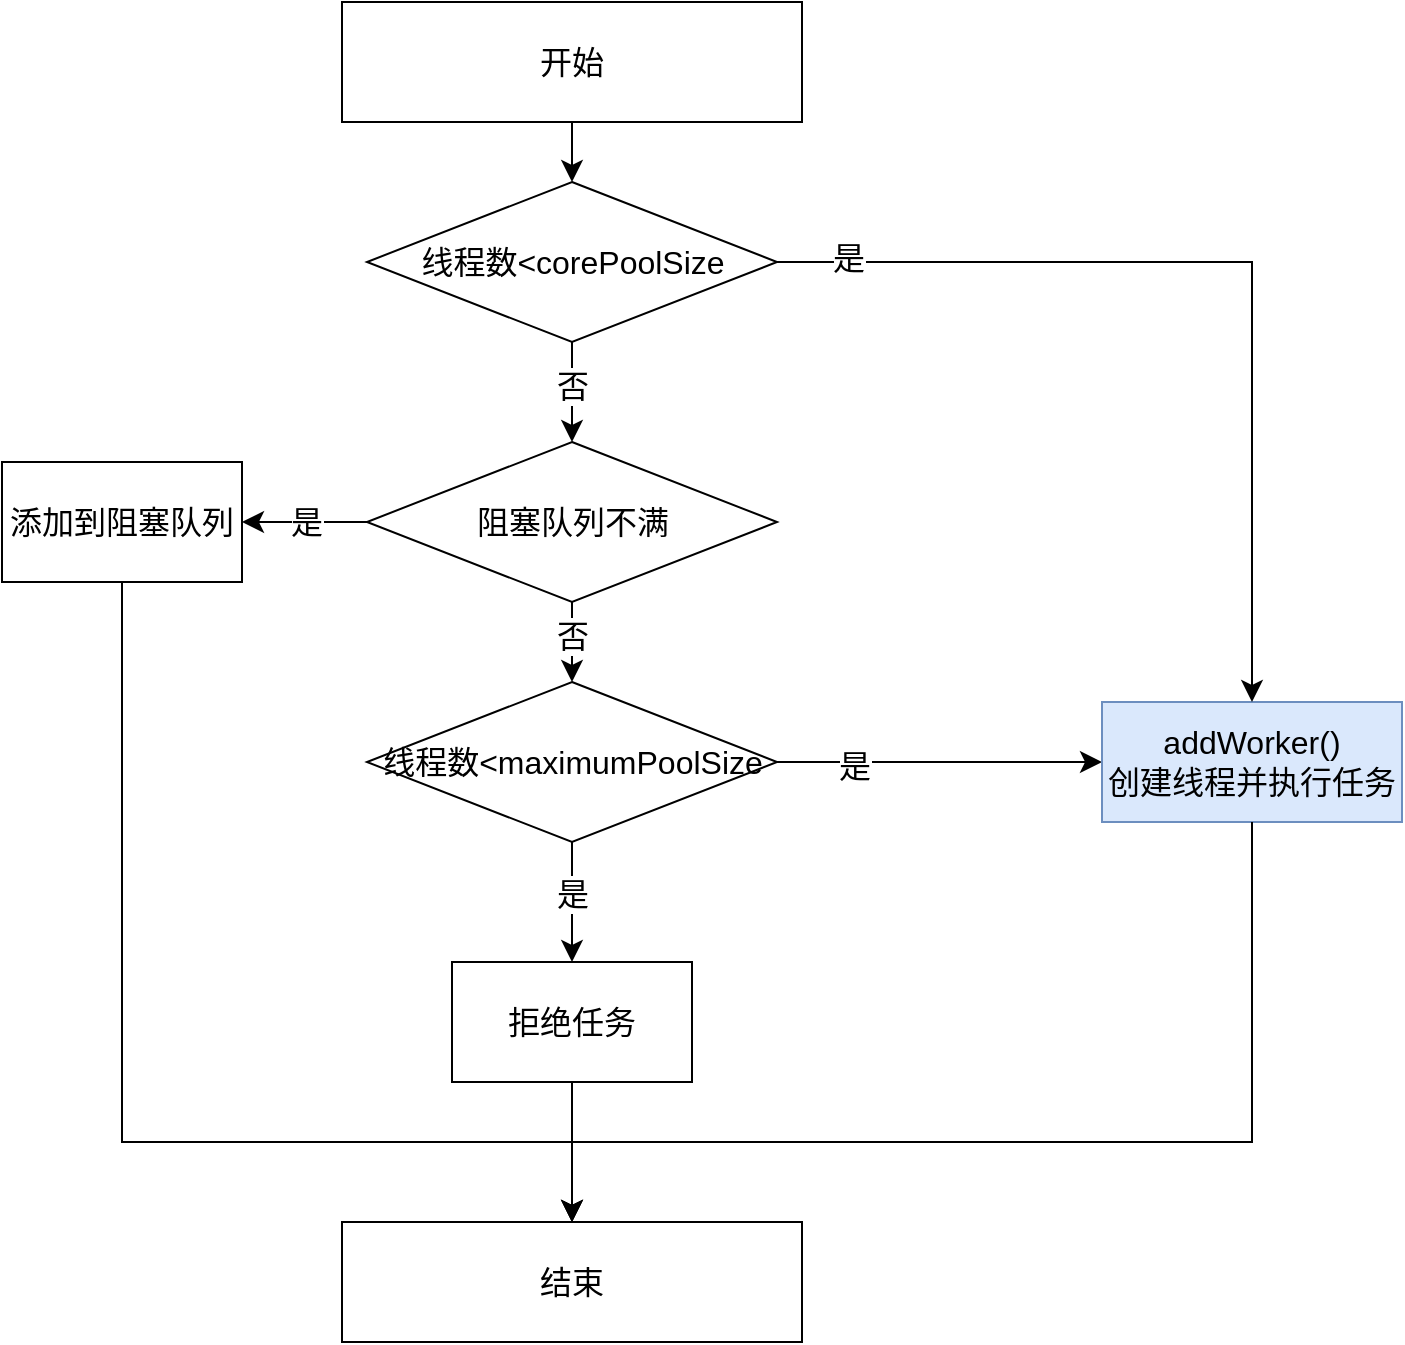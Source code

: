 <mxfile version="22.1.18" type="github">
  <diagram name="Page-1" id="2YBvvXClWsGukQMizWep">
    <mxGraphModel dx="1500" dy="829" grid="1" gridSize="10" guides="1" tooltips="1" connect="1" arrows="1" fold="1" page="1" pageScale="1" pageWidth="850" pageHeight="1100" math="0" shadow="0">
      <root>
        <mxCell id="0" />
        <mxCell id="1" parent="0" />
        <mxCell id="VaCzrztjcww_9SY8ILgu-3" value="" style="edgeStyle=none;curved=1;rounded=0;orthogonalLoop=1;jettySize=auto;html=1;fontSize=12;startSize=8;endSize=8;" edge="1" parent="1" source="VaCzrztjcww_9SY8ILgu-1" target="VaCzrztjcww_9SY8ILgu-2">
          <mxGeometry relative="1" as="geometry" />
        </mxCell>
        <mxCell id="VaCzrztjcww_9SY8ILgu-1" value="开始" style="rounded=0;whiteSpace=wrap;html=1;fontSize=16;" vertex="1" parent="1">
          <mxGeometry x="210" y="70" width="230" height="60" as="geometry" />
        </mxCell>
        <mxCell id="VaCzrztjcww_9SY8ILgu-5" value="" style="edgeStyle=none;curved=1;rounded=0;orthogonalLoop=1;jettySize=auto;html=1;fontSize=12;startSize=8;endSize=8;" edge="1" parent="1" source="VaCzrztjcww_9SY8ILgu-2" target="VaCzrztjcww_9SY8ILgu-4">
          <mxGeometry relative="1" as="geometry" />
        </mxCell>
        <mxCell id="VaCzrztjcww_9SY8ILgu-8" value="否" style="edgeLabel;html=1;align=center;verticalAlign=middle;resizable=0;points=[];fontSize=16;" vertex="1" connectable="0" parent="VaCzrztjcww_9SY8ILgu-5">
          <mxGeometry x="0.027" relative="1" as="geometry">
            <mxPoint y="-4" as="offset" />
          </mxGeometry>
        </mxCell>
        <mxCell id="VaCzrztjcww_9SY8ILgu-2" value="线程数&amp;lt;corePoolSize" style="rhombus;whiteSpace=wrap;html=1;fontSize=16;rounded=0;" vertex="1" parent="1">
          <mxGeometry x="222.5" y="160" width="205" height="80" as="geometry" />
        </mxCell>
        <mxCell id="VaCzrztjcww_9SY8ILgu-7" value="" style="edgeStyle=none;curved=1;rounded=0;orthogonalLoop=1;jettySize=auto;html=1;fontSize=12;startSize=8;endSize=8;" edge="1" parent="1" source="VaCzrztjcww_9SY8ILgu-4" target="VaCzrztjcww_9SY8ILgu-6">
          <mxGeometry relative="1" as="geometry" />
        </mxCell>
        <mxCell id="VaCzrztjcww_9SY8ILgu-9" value="否" style="edgeLabel;html=1;align=center;verticalAlign=middle;resizable=0;points=[];fontSize=16;" vertex="1" connectable="0" parent="VaCzrztjcww_9SY8ILgu-7">
          <mxGeometry x="-0.18" relative="1" as="geometry">
            <mxPoint as="offset" />
          </mxGeometry>
        </mxCell>
        <mxCell id="VaCzrztjcww_9SY8ILgu-11" value="" style="edgeStyle=none;curved=1;rounded=0;orthogonalLoop=1;jettySize=auto;html=1;fontSize=12;startSize=8;endSize=8;" edge="1" parent="1" source="VaCzrztjcww_9SY8ILgu-4" target="VaCzrztjcww_9SY8ILgu-10">
          <mxGeometry relative="1" as="geometry" />
        </mxCell>
        <mxCell id="VaCzrztjcww_9SY8ILgu-12" value="是" style="edgeLabel;html=1;align=center;verticalAlign=middle;resizable=0;points=[];fontSize=16;" vertex="1" connectable="0" parent="VaCzrztjcww_9SY8ILgu-11">
          <mxGeometry x="-0.011" relative="1" as="geometry">
            <mxPoint as="offset" />
          </mxGeometry>
        </mxCell>
        <mxCell id="VaCzrztjcww_9SY8ILgu-4" value="阻塞队列不满" style="rhombus;whiteSpace=wrap;html=1;fontSize=16;rounded=0;" vertex="1" parent="1">
          <mxGeometry x="222.5" y="290" width="205" height="80" as="geometry" />
        </mxCell>
        <mxCell id="VaCzrztjcww_9SY8ILgu-14" value="" style="edgeStyle=none;curved=1;rounded=0;orthogonalLoop=1;jettySize=auto;html=1;fontSize=12;startSize=8;endSize=8;" edge="1" parent="1" source="VaCzrztjcww_9SY8ILgu-6" target="VaCzrztjcww_9SY8ILgu-13">
          <mxGeometry relative="1" as="geometry" />
        </mxCell>
        <mxCell id="VaCzrztjcww_9SY8ILgu-15" value="是" style="edgeLabel;html=1;align=center;verticalAlign=middle;resizable=0;points=[];fontSize=16;" vertex="1" connectable="0" parent="VaCzrztjcww_9SY8ILgu-14">
          <mxGeometry x="-0.531" y="-2" relative="1" as="geometry">
            <mxPoint as="offset" />
          </mxGeometry>
        </mxCell>
        <mxCell id="VaCzrztjcww_9SY8ILgu-17" value="" style="edgeStyle=none;curved=1;rounded=0;orthogonalLoop=1;jettySize=auto;html=1;fontSize=12;startSize=8;endSize=8;" edge="1" parent="1" source="VaCzrztjcww_9SY8ILgu-6" target="VaCzrztjcww_9SY8ILgu-16">
          <mxGeometry relative="1" as="geometry" />
        </mxCell>
        <mxCell id="VaCzrztjcww_9SY8ILgu-18" value="是" style="edgeLabel;html=1;align=center;verticalAlign=middle;resizable=0;points=[];fontSize=16;" vertex="1" connectable="0" parent="VaCzrztjcww_9SY8ILgu-17">
          <mxGeometry x="-0.157" y="2" relative="1" as="geometry">
            <mxPoint x="-2" as="offset" />
          </mxGeometry>
        </mxCell>
        <mxCell id="VaCzrztjcww_9SY8ILgu-6" value="线程数&amp;lt;maximumPoolSize" style="rhombus;whiteSpace=wrap;html=1;fontSize=16;rounded=0;" vertex="1" parent="1">
          <mxGeometry x="222.5" y="410" width="205" height="80" as="geometry" />
        </mxCell>
        <mxCell id="VaCzrztjcww_9SY8ILgu-10" value="添加到阻塞队列" style="whiteSpace=wrap;html=1;fontSize=16;rounded=0;" vertex="1" parent="1">
          <mxGeometry x="40" y="300" width="120" height="60" as="geometry" />
        </mxCell>
        <mxCell id="VaCzrztjcww_9SY8ILgu-13" value="addWorker()&lt;br&gt;创建线程并执行任务" style="whiteSpace=wrap;html=1;fontSize=16;rounded=0;fillColor=#dae8fc;strokeColor=#6c8ebf;" vertex="1" parent="1">
          <mxGeometry x="590" y="420" width="150" height="60" as="geometry" />
        </mxCell>
        <mxCell id="VaCzrztjcww_9SY8ILgu-24" style="edgeStyle=none;curved=1;rounded=0;orthogonalLoop=1;jettySize=auto;html=1;exitX=0.5;exitY=1;exitDx=0;exitDy=0;entryX=0.5;entryY=0;entryDx=0;entryDy=0;fontSize=12;startSize=8;endSize=8;" edge="1" parent="1" source="VaCzrztjcww_9SY8ILgu-16" target="VaCzrztjcww_9SY8ILgu-23">
          <mxGeometry relative="1" as="geometry" />
        </mxCell>
        <mxCell id="VaCzrztjcww_9SY8ILgu-16" value="拒绝任务" style="whiteSpace=wrap;html=1;fontSize=16;rounded=0;" vertex="1" parent="1">
          <mxGeometry x="265" y="550" width="120" height="60" as="geometry" />
        </mxCell>
        <mxCell id="VaCzrztjcww_9SY8ILgu-21" value="" style="edgeStyle=elbowEdgeStyle;elbow=vertical;endArrow=classic;html=1;curved=0;rounded=0;endSize=8;startSize=8;fontSize=12;exitX=1;exitY=0.5;exitDx=0;exitDy=0;entryX=0.5;entryY=0;entryDx=0;entryDy=0;" edge="1" parent="1" source="VaCzrztjcww_9SY8ILgu-2" target="VaCzrztjcww_9SY8ILgu-13">
          <mxGeometry width="50" height="50" relative="1" as="geometry">
            <mxPoint x="690" y="440" as="sourcePoint" />
            <mxPoint x="740" y="390" as="targetPoint" />
            <Array as="points">
              <mxPoint x="550" y="200" />
            </Array>
          </mxGeometry>
        </mxCell>
        <mxCell id="VaCzrztjcww_9SY8ILgu-22" value="是" style="edgeLabel;html=1;align=center;verticalAlign=middle;resizable=0;points=[];fontSize=16;" vertex="1" connectable="0" parent="VaCzrztjcww_9SY8ILgu-21">
          <mxGeometry x="-0.847" y="2" relative="1" as="geometry">
            <mxPoint as="offset" />
          </mxGeometry>
        </mxCell>
        <mxCell id="VaCzrztjcww_9SY8ILgu-23" value="结束" style="rounded=0;whiteSpace=wrap;html=1;fontSize=16;" vertex="1" parent="1">
          <mxGeometry x="210" y="680" width="230" height="60" as="geometry" />
        </mxCell>
        <mxCell id="VaCzrztjcww_9SY8ILgu-25" value="" style="edgeStyle=elbowEdgeStyle;elbow=vertical;endArrow=classic;html=1;curved=0;rounded=0;endSize=8;startSize=8;fontSize=12;exitX=0.5;exitY=1;exitDx=0;exitDy=0;entryX=0.5;entryY=0;entryDx=0;entryDy=0;" edge="1" parent="1" source="VaCzrztjcww_9SY8ILgu-10" target="VaCzrztjcww_9SY8ILgu-23">
          <mxGeometry width="50" height="50" relative="1" as="geometry">
            <mxPoint x="230" y="540" as="sourcePoint" />
            <mxPoint x="280" y="490" as="targetPoint" />
            <Array as="points">
              <mxPoint x="190" y="640" />
            </Array>
          </mxGeometry>
        </mxCell>
        <mxCell id="VaCzrztjcww_9SY8ILgu-28" value="" style="edgeStyle=segmentEdgeStyle;endArrow=classic;html=1;curved=0;rounded=0;endSize=8;startSize=8;fontSize=12;exitX=0.5;exitY=1;exitDx=0;exitDy=0;entryX=0.5;entryY=0;entryDx=0;entryDy=0;" edge="1" parent="1" source="VaCzrztjcww_9SY8ILgu-13" target="VaCzrztjcww_9SY8ILgu-23">
          <mxGeometry width="50" height="50" relative="1" as="geometry">
            <mxPoint x="440" y="570" as="sourcePoint" />
            <mxPoint x="490" y="520" as="targetPoint" />
            <Array as="points">
              <mxPoint x="665" y="640" />
              <mxPoint x="325" y="640" />
            </Array>
          </mxGeometry>
        </mxCell>
      </root>
    </mxGraphModel>
  </diagram>
</mxfile>
